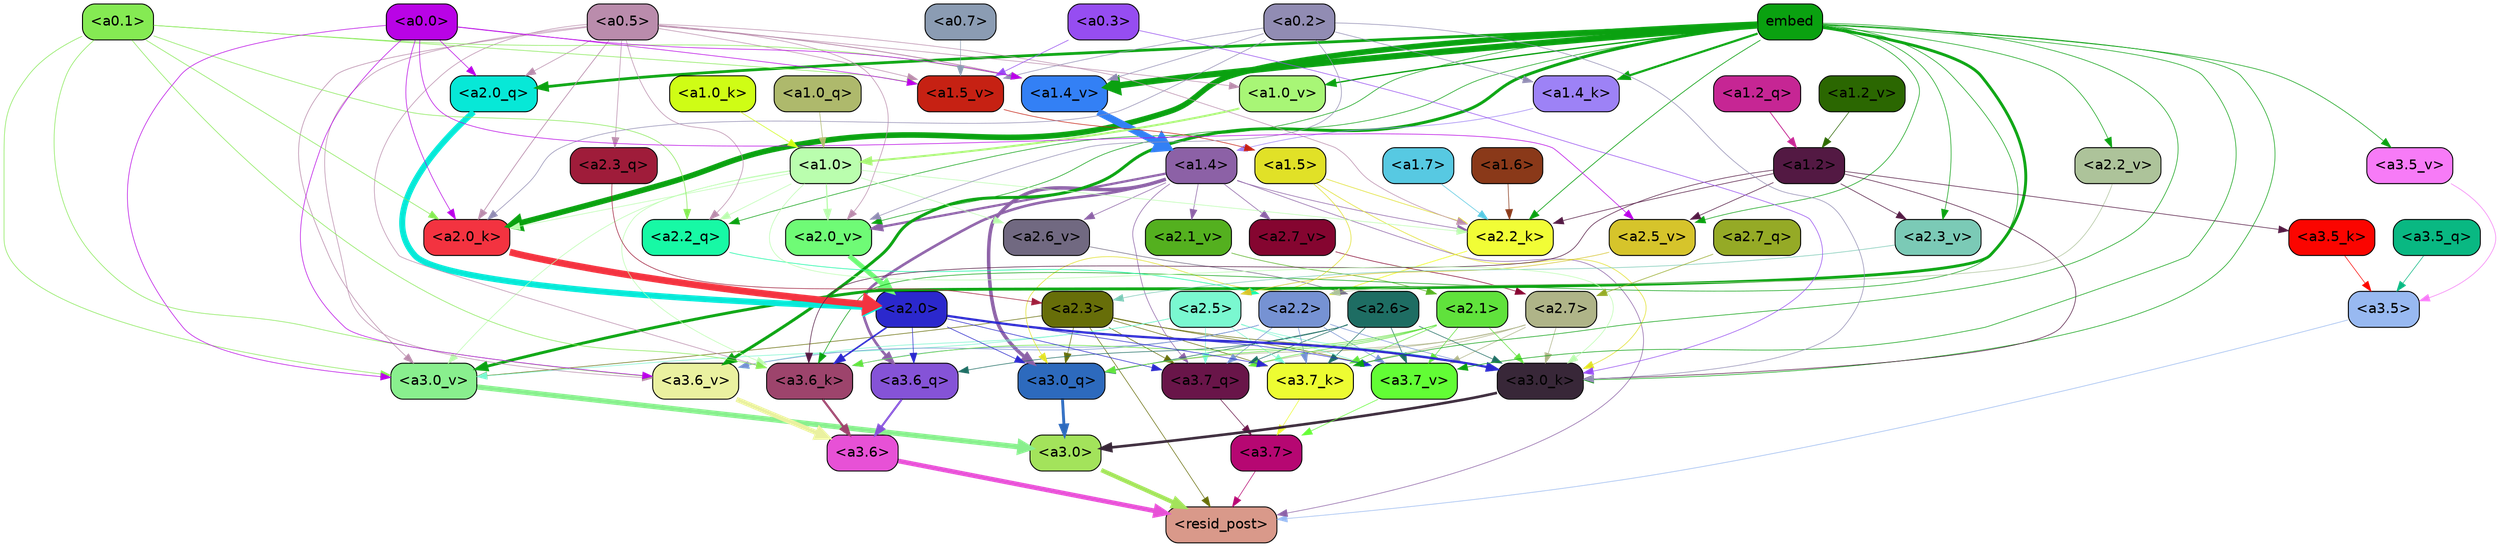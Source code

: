 strict digraph "" {
	graph [bgcolor=transparent,
		layout=dot,
		overlap=false,
		splines=true
	];
	"<a3.7>"	[color=black,
		fillcolor="#b60772",
		fontname=Helvetica,
		shape=box,
		style="filled, rounded"];
	"<resid_post>"	[color=black,
		fillcolor="#d9998a",
		fontname=Helvetica,
		shape=box,
		style="filled, rounded"];
	"<a3.7>" -> "<resid_post>"	[color="#b60772",
		penwidth=0.6];
	"<a3.6>"	[color=black,
		fillcolor="#e751d6",
		fontname=Helvetica,
		shape=box,
		style="filled, rounded"];
	"<a3.6>" -> "<resid_post>"	[color="#e751d6",
		penwidth=4.6696330308914185];
	"<a3.5>"	[color=black,
		fillcolor="#98b9f1",
		fontname=Helvetica,
		shape=box,
		style="filled, rounded"];
	"<a3.5>" -> "<resid_post>"	[color="#98b9f1",
		penwidth=0.6];
	"<a3.0>"	[color=black,
		fillcolor="#a3e35b",
		fontname=Helvetica,
		shape=box,
		style="filled, rounded"];
	"<a3.0>" -> "<resid_post>"	[color="#a3e35b",
		penwidth=4.282557368278503];
	"<a2.3>"	[color=black,
		fillcolor="#676e09",
		fontname=Helvetica,
		shape=box,
		style="filled, rounded"];
	"<a2.3>" -> "<resid_post>"	[color="#676e09",
		penwidth=0.6];
	"<a3.7_q>"	[color=black,
		fillcolor="#691549",
		fontname=Helvetica,
		shape=box,
		style="filled, rounded"];
	"<a2.3>" -> "<a3.7_q>"	[color="#676e09",
		penwidth=0.6];
	"<a3.0_q>"	[color=black,
		fillcolor="#2d6abd",
		fontname=Helvetica,
		shape=box,
		style="filled, rounded"];
	"<a2.3>" -> "<a3.0_q>"	[color="#676e09",
		penwidth=0.6];
	"<a3.7_k>"	[color=black,
		fillcolor="#edfc32",
		fontname=Helvetica,
		shape=box,
		style="filled, rounded"];
	"<a2.3>" -> "<a3.7_k>"	[color="#676e09",
		penwidth=0.6];
	"<a3.0_k>"	[color=black,
		fillcolor="#382738",
		fontname=Helvetica,
		shape=box,
		style="filled, rounded"];
	"<a2.3>" -> "<a3.0_k>"	[color="#676e09",
		penwidth=0.6];
	"<a3.7_v>"	[color=black,
		fillcolor="#62fd35",
		fontname=Helvetica,
		shape=box,
		style="filled, rounded"];
	"<a2.3>" -> "<a3.7_v>"	[color="#676e09",
		penwidth=0.6];
	"<a3.0_v>"	[color=black,
		fillcolor="#89ef8e",
		fontname=Helvetica,
		shape=box,
		style="filled, rounded"];
	"<a2.3>" -> "<a3.0_v>"	[color="#676e09",
		penwidth=0.6];
	"<a1.4>"	[color=black,
		fillcolor="#8c61a6",
		fontname=Helvetica,
		shape=box,
		style="filled, rounded"];
	"<a1.4>" -> "<resid_post>"	[color="#8c61a6",
		penwidth=0.6];
	"<a1.4>" -> "<a3.7_q>"	[color="#8c61a6",
		penwidth=0.6];
	"<a3.6_q>"	[color=black,
		fillcolor="#8553d7",
		fontname=Helvetica,
		shape=box,
		style="filled, rounded"];
	"<a1.4>" -> "<a3.6_q>"	[color="#8c61a6",
		penwidth=2.6073555648326874];
	"<a1.4>" -> "<a3.0_q>"	[color="#8c61a6",
		penwidth=3.4971605762839317];
	"<a2.2_k>"	[color=black,
		fillcolor="#f1fd36",
		fontname=Helvetica,
		shape=box,
		style="filled, rounded"];
	"<a1.4>" -> "<a2.2_k>"	[color="#8c61a6",
		penwidth=0.6];
	"<a2.7_v>"	[color=black,
		fillcolor="#850530",
		fontname=Helvetica,
		shape=box,
		style="filled, rounded"];
	"<a1.4>" -> "<a2.7_v>"	[color="#8c61a6",
		penwidth=0.6];
	"<a2.6_v>"	[color=black,
		fillcolor="#716981",
		fontname=Helvetica,
		shape=box,
		style="filled, rounded"];
	"<a1.4>" -> "<a2.6_v>"	[color="#8c61a6",
		penwidth=0.6];
	"<a2.1_v>"	[color=black,
		fillcolor="#54b01f",
		fontname=Helvetica,
		shape=box,
		style="filled, rounded"];
	"<a1.4>" -> "<a2.1_v>"	[color="#8c61a6",
		penwidth=0.6];
	"<a2.0_v>"	[color=black,
		fillcolor="#6ffb76",
		fontname=Helvetica,
		shape=box,
		style="filled, rounded"];
	"<a1.4>" -> "<a2.0_v>"	[color="#8c61a6",
		penwidth=2.268670678138733];
	"<a3.7_q>" -> "<a3.7>"	[color="#691549",
		penwidth=0.6];
	"<a3.6_q>" -> "<a3.6>"	[color="#8553d7",
		penwidth=2.03758105635643];
	"<a3.5_q>"	[color=black,
		fillcolor="#09b882",
		fontname=Helvetica,
		shape=box,
		style="filled, rounded"];
	"<a3.5_q>" -> "<a3.5>"	[color="#09b882",
		penwidth=0.6];
	"<a3.0_q>" -> "<a3.0>"	[color="#2d6abd",
		penwidth=2.8638100624084473];
	"<a3.7_k>" -> "<a3.7>"	[color="#edfc32",
		penwidth=0.6];
	"<a3.6_k>"	[color=black,
		fillcolor="#9d446c",
		fontname=Helvetica,
		shape=box,
		style="filled, rounded"];
	"<a3.6_k>" -> "<a3.6>"	[color="#9d446c",
		penwidth=2.174198240041733];
	"<a3.5_k>"	[color=black,
		fillcolor="#fb0500",
		fontname=Helvetica,
		shape=box,
		style="filled, rounded"];
	"<a3.5_k>" -> "<a3.5>"	[color="#fb0500",
		penwidth=0.6];
	"<a3.0_k>" -> "<a3.0>"	[color="#382738",
		penwidth=2.6274144649505615];
	"<a3.7_v>" -> "<a3.7>"	[color="#62fd35",
		penwidth=0.6];
	"<a3.6_v>"	[color=black,
		fillcolor="#eaf1a0",
		fontname=Helvetica,
		shape=box,
		style="filled, rounded"];
	"<a3.6_v>" -> "<a3.6>"	[color="#eaf1a0",
		penwidth=5.002329230308533];
	"<a3.5_v>"	[color=black,
		fillcolor="#f77bf7",
		fontname=Helvetica,
		shape=box,
		style="filled, rounded"];
	"<a3.5_v>" -> "<a3.5>"	[color="#f77bf7",
		penwidth=0.6];
	"<a3.0_v>" -> "<a3.0>"	[color="#89ef8e",
		penwidth=5.188832879066467];
	"<a2.7>"	[color=black,
		fillcolor="#afb488",
		fontname=Helvetica,
		shape=box,
		style="filled, rounded"];
	"<a2.7>" -> "<a3.7_q>"	[color="#afb488",
		penwidth=0.6];
	"<a2.7>" -> "<a3.0_q>"	[color="#afb488",
		penwidth=0.6];
	"<a2.7>" -> "<a3.7_k>"	[color="#afb488",
		penwidth=0.6];
	"<a2.7>" -> "<a3.0_k>"	[color="#afb488",
		penwidth=0.6];
	"<a2.7>" -> "<a3.7_v>"	[color="#afb488",
		penwidth=0.6];
	"<a2.6>"	[color=black,
		fillcolor="#1e6d63",
		fontname=Helvetica,
		shape=box,
		style="filled, rounded"];
	"<a2.6>" -> "<a3.7_q>"	[color="#1e6d63",
		penwidth=0.6];
	"<a2.6>" -> "<a3.6_q>"	[color="#1e6d63",
		penwidth=0.6];
	"<a2.6>" -> "<a3.0_q>"	[color="#1e6d63",
		penwidth=0.6];
	"<a2.6>" -> "<a3.7_k>"	[color="#1e6d63",
		penwidth=0.6];
	"<a2.6>" -> "<a3.0_k>"	[color="#1e6d63",
		penwidth=0.6];
	"<a2.6>" -> "<a3.7_v>"	[color="#1e6d63",
		penwidth=0.6];
	"<a2.5>"	[color=black,
		fillcolor="#7af8d0",
		fontname=Helvetica,
		shape=box,
		style="filled, rounded"];
	"<a2.5>" -> "<a3.7_q>"	[color="#7af8d0",
		penwidth=0.6];
	"<a2.5>" -> "<a3.7_k>"	[color="#7af8d0",
		penwidth=0.6];
	"<a2.5>" -> "<a3.0_k>"	[color="#7af8d0",
		penwidth=0.6];
	"<a2.5>" -> "<a3.7_v>"	[color="#7af8d0",
		penwidth=0.6];
	"<a2.5>" -> "<a3.6_v>"	[color="#7af8d0",
		penwidth=0.6];
	"<a2.5>" -> "<a3.0_v>"	[color="#7af8d0",
		penwidth=0.6];
	"<a2.2>"	[color=black,
		fillcolor="#7692d3",
		fontname=Helvetica,
		shape=box,
		style="filled, rounded"];
	"<a2.2>" -> "<a3.7_q>"	[color="#7692d3",
		penwidth=0.6];
	"<a2.2>" -> "<a3.7_k>"	[color="#7692d3",
		penwidth=0.6];
	"<a2.2>" -> "<a3.6_k>"	[color="#7692d3",
		penwidth=0.6];
	"<a2.2>" -> "<a3.0_k>"	[color="#7692d3",
		penwidth=0.6];
	"<a2.2>" -> "<a3.7_v>"	[color="#7692d3",
		penwidth=0.6];
	"<a2.2>" -> "<a3.6_v>"	[color="#7692d3",
		penwidth=0.6];
	"<a2.1>"	[color=black,
		fillcolor="#60e23c",
		fontname=Helvetica,
		shape=box,
		style="filled, rounded"];
	"<a2.1>" -> "<a3.7_q>"	[color="#60e23c",
		penwidth=0.6];
	"<a2.1>" -> "<a3.0_q>"	[color="#60e23c",
		penwidth=0.6];
	"<a2.1>" -> "<a3.7_k>"	[color="#60e23c",
		penwidth=0.6];
	"<a2.1>" -> "<a3.6_k>"	[color="#60e23c",
		penwidth=0.6];
	"<a2.1>" -> "<a3.0_k>"	[color="#60e23c",
		penwidth=0.6];
	"<a2.1>" -> "<a3.7_v>"	[color="#60e23c",
		penwidth=0.6];
	"<a2.0>"	[color=black,
		fillcolor="#2b28cd",
		fontname=Helvetica,
		shape=box,
		style="filled, rounded"];
	"<a2.0>" -> "<a3.7_q>"	[color="#2b28cd",
		penwidth=0.6];
	"<a2.0>" -> "<a3.6_q>"	[color="#2b28cd",
		penwidth=0.6];
	"<a2.0>" -> "<a3.0_q>"	[color="#2b28cd",
		penwidth=0.6];
	"<a2.0>" -> "<a3.7_k>"	[color="#2b28cd",
		penwidth=0.6];
	"<a2.0>" -> "<a3.6_k>"	[color="#2b28cd",
		penwidth=1.5568191409111023];
	"<a2.0>" -> "<a3.0_k>"	[color="#2b28cd",
		penwidth=2.270527422428131];
	"<a2.0>" -> "<a3.7_v>"	[color="#2b28cd",
		penwidth=0.6];
	"<a1.5>"	[color=black,
		fillcolor="#e1e127",
		fontname=Helvetica,
		shape=box,
		style="filled, rounded"];
	"<a1.5>" -> "<a3.0_q>"	[color="#e1e127",
		penwidth=0.6];
	"<a1.5>" -> "<a3.0_k>"	[color="#e1e127",
		penwidth=0.6];
	"<a1.5>" -> "<a2.2_k>"	[color="#e1e127",
		penwidth=0.6];
	embed	[color=black,
		fillcolor="#0aa110",
		fontname=Helvetica,
		shape=box,
		style="filled, rounded"];
	embed -> "<a3.7_k>"	[color="#0aa110",
		penwidth=0.6];
	embed -> "<a3.6_k>"	[color="#0aa110",
		penwidth=0.6];
	embed -> "<a3.0_k>"	[color="#0aa110",
		penwidth=0.6];
	embed -> "<a3.7_v>"	[color="#0aa110",
		penwidth=0.6];
	embed -> "<a3.6_v>"	[color="#0aa110",
		penwidth=2.9588699340820312];
	embed -> "<a3.5_v>"	[color="#0aa110",
		penwidth=0.6];
	embed -> "<a3.0_v>"	[color="#0aa110",
		penwidth=2.8686431646347046];
	"<a2.2_q>"	[color=black,
		fillcolor="#17f9a5",
		fontname=Helvetica,
		shape=box,
		style="filled, rounded"];
	embed -> "<a2.2_q>"	[color="#0aa110",
		penwidth=0.6];
	"<a2.0_q>"	[color=black,
		fillcolor="#07e8d7",
		fontname=Helvetica,
		shape=box,
		style="filled, rounded"];
	embed -> "<a2.0_q>"	[color="#0aa110",
		penwidth=2.7617180347442627];
	embed -> "<a2.2_k>"	[color="#0aa110",
		penwidth=0.67606520652771];
	"<a2.0_k>"	[color=black,
		fillcolor="#f33340",
		fontname=Helvetica,
		shape=box,
		style="filled, rounded"];
	embed -> "<a2.0_k>"	[color="#0aa110",
		penwidth=5.615107178688049];
	"<a2.5_v>"	[color=black,
		fillcolor="#d6c42b",
		fontname=Helvetica,
		shape=box,
		style="filled, rounded"];
	embed -> "<a2.5_v>"	[color="#0aa110",
		penwidth=0.6];
	"<a2.3_v>"	[color=black,
		fillcolor="#7bcab6",
		fontname=Helvetica,
		shape=box,
		style="filled, rounded"];
	embed -> "<a2.3_v>"	[color="#0aa110",
		penwidth=0.6];
	"<a2.2_v>"	[color=black,
		fillcolor="#adc39a",
		fontname=Helvetica,
		shape=box,
		style="filled, rounded"];
	embed -> "<a2.2_v>"	[color="#0aa110",
		penwidth=0.6];
	embed -> "<a2.0_v>"	[color="#0aa110",
		penwidth=0.6];
	"<a1.4_k>"	[color=black,
		fillcolor="#9d82f6",
		fontname=Helvetica,
		shape=box,
		style="filled, rounded"];
	embed -> "<a1.4_k>"	[color="#0aa110",
		penwidth=2.1468217372894287];
	"<a1.4_v>"	[color=black,
		fillcolor="#3380f5",
		fontname=Helvetica,
		shape=box,
		style="filled, rounded"];
	embed -> "<a1.4_v>"	[color="#0aa110",
		penwidth=6.189999580383301];
	"<a1.0_v>"	[color=black,
		fillcolor="#a8f676",
		fontname=Helvetica,
		shape=box,
		style="filled, rounded"];
	embed -> "<a1.0_v>"	[color="#0aa110",
		penwidth=1.3123979568481445];
	"<a1.2>"	[color=black,
		fillcolor="#531943",
		fontname=Helvetica,
		shape=box,
		style="filled, rounded"];
	"<a1.2>" -> "<a3.6_k>"	[color="#531943",
		penwidth=0.6];
	"<a1.2>" -> "<a3.5_k>"	[color="#531943",
		penwidth=0.6];
	"<a1.2>" -> "<a3.0_k>"	[color="#531943",
		penwidth=0.6];
	"<a1.2>" -> "<a2.2_k>"	[color="#531943",
		penwidth=0.6];
	"<a1.2>" -> "<a2.5_v>"	[color="#531943",
		penwidth=0.6];
	"<a1.2>" -> "<a2.3_v>"	[color="#531943",
		penwidth=0.6];
	"<a1.0>"	[color=black,
		fillcolor="#bafeae",
		fontname=Helvetica,
		shape=box,
		style="filled, rounded"];
	"<a1.0>" -> "<a3.6_k>"	[color="#bafeae",
		penwidth=0.6];
	"<a1.0>" -> "<a3.0_k>"	[color="#bafeae",
		penwidth=0.6];
	"<a1.0>" -> "<a3.0_v>"	[color="#bafeae",
		penwidth=0.6];
	"<a1.0>" -> "<a2.2_q>"	[color="#bafeae",
		penwidth=0.6];
	"<a1.0>" -> "<a2.2_k>"	[color="#bafeae",
		penwidth=0.6];
	"<a1.0>" -> "<a2.0_k>"	[color="#bafeae",
		penwidth=0.6];
	"<a1.0>" -> "<a2.6_v>"	[color="#bafeae",
		penwidth=0.6];
	"<a1.0>" -> "<a2.0_v>"	[color="#bafeae",
		penwidth=1.27996826171875];
	"<a0.5>"	[color=black,
		fillcolor="#ba8cac",
		fontname=Helvetica,
		shape=box,
		style="filled, rounded"];
	"<a0.5>" -> "<a3.6_k>"	[color="#ba8cac",
		penwidth=0.6];
	"<a0.5>" -> "<a3.6_v>"	[color="#ba8cac",
		penwidth=0.6];
	"<a0.5>" -> "<a3.0_v>"	[color="#ba8cac",
		penwidth=0.6421224474906921];
	"<a2.3_q>"	[color=black,
		fillcolor="#9f1c3a",
		fontname=Helvetica,
		shape=box,
		style="filled, rounded"];
	"<a0.5>" -> "<a2.3_q>"	[color="#ba8cac",
		penwidth=0.6];
	"<a0.5>" -> "<a2.2_q>"	[color="#ba8cac",
		penwidth=0.6];
	"<a0.5>" -> "<a2.0_q>"	[color="#ba8cac",
		penwidth=0.6];
	"<a0.5>" -> "<a2.2_k>"	[color="#ba8cac",
		penwidth=0.6];
	"<a0.5>" -> "<a2.0_k>"	[color="#ba8cac",
		penwidth=0.7151575088500977];
	"<a0.5>" -> "<a2.0_v>"	[color="#ba8cac",
		penwidth=0.6];
	"<a1.5_v>"	[color=black,
		fillcolor="#c62113",
		fontname=Helvetica,
		shape=box,
		style="filled, rounded"];
	"<a0.5>" -> "<a1.5_v>"	[color="#ba8cac",
		penwidth=0.6];
	"<a0.5>" -> "<a1.4_v>"	[color="#ba8cac",
		penwidth=0.8927993774414062];
	"<a0.5>" -> "<a1.0_v>"	[color="#ba8cac",
		penwidth=0.6];
	"<a0.1>"	[color=black,
		fillcolor="#85ea53",
		fontname=Helvetica,
		shape=box,
		style="filled, rounded"];
	"<a0.1>" -> "<a3.6_k>"	[color="#85ea53",
		penwidth=0.6];
	"<a0.1>" -> "<a3.6_v>"	[color="#85ea53",
		penwidth=0.6];
	"<a0.1>" -> "<a3.0_v>"	[color="#85ea53",
		penwidth=0.6];
	"<a0.1>" -> "<a2.2_q>"	[color="#85ea53",
		penwidth=0.6];
	"<a0.1>" -> "<a2.0_k>"	[color="#85ea53",
		penwidth=0.6];
	"<a0.1>" -> "<a1.5_v>"	[color="#85ea53",
		penwidth=0.6];
	"<a0.1>" -> "<a1.4_v>"	[color="#85ea53",
		penwidth=0.6];
	"<a0.3>"	[color=black,
		fillcolor="#964df1",
		fontname=Helvetica,
		shape=box,
		style="filled, rounded"];
	"<a0.3>" -> "<a3.0_k>"	[color="#964df1",
		penwidth=0.6];
	"<a0.3>" -> "<a1.5_v>"	[color="#964df1",
		penwidth=0.6];
	"<a0.2>"	[color=black,
		fillcolor="#918cb3",
		fontname=Helvetica,
		shape=box,
		style="filled, rounded"];
	"<a0.2>" -> "<a3.0_k>"	[color="#918cb3",
		penwidth=0.6];
	"<a0.2>" -> "<a2.0_k>"	[color="#918cb3",
		penwidth=0.6];
	"<a0.2>" -> "<a2.0_v>"	[color="#918cb3",
		penwidth=0.6];
	"<a0.2>" -> "<a1.4_k>"	[color="#918cb3",
		penwidth=0.6];
	"<a0.2>" -> "<a1.5_v>"	[color="#918cb3",
		penwidth=0.6];
	"<a0.2>" -> "<a1.4_v>"	[color="#918cb3",
		penwidth=0.6];
	"<a0.0>"	[color=black,
		fillcolor="#b903e6",
		fontname=Helvetica,
		shape=box,
		style="filled, rounded"];
	"<a0.0>" -> "<a3.6_v>"	[color="#b903e6",
		penwidth=0.6];
	"<a0.0>" -> "<a3.0_v>"	[color="#b903e6",
		penwidth=0.6];
	"<a0.0>" -> "<a2.0_q>"	[color="#b903e6",
		penwidth=0.6];
	"<a0.0>" -> "<a2.0_k>"	[color="#b903e6",
		penwidth=0.6];
	"<a0.0>" -> "<a2.5_v>"	[color="#b903e6",
		penwidth=0.6];
	"<a0.0>" -> "<a1.5_v>"	[color="#b903e6",
		penwidth=0.6];
	"<a0.0>" -> "<a1.4_v>"	[color="#b903e6",
		penwidth=0.6];
	"<a2.7_q>"	[color=black,
		fillcolor="#95aa26",
		fontname=Helvetica,
		shape=box,
		style="filled, rounded"];
	"<a2.7_q>" -> "<a2.7>"	[color="#95aa26",
		penwidth=0.6];
	"<a2.3_q>" -> "<a2.3>"	[color="#9f1c3a",
		penwidth=0.6];
	"<a2.2_q>" -> "<a2.2>"	[color="#17f9a5",
		penwidth=0.6340763568878174];
	"<a2.0_q>" -> "<a2.0>"	[color="#07e8d7",
		penwidth=6.0160088539123535];
	"<a2.2_k>" -> "<a2.2>"	[color="#f1fd36",
		penwidth=0.7764816284179688];
	"<a2.0_k>" -> "<a2.0>"	[color="#f33340",
		penwidth=6.773025274276733];
	"<a2.7_v>" -> "<a2.7>"	[color="#850530",
		penwidth=0.6];
	"<a2.6_v>" -> "<a2.6>"	[color="#716981",
		penwidth=0.6];
	"<a2.5_v>" -> "<a2.5>"	[color="#d6c42b",
		penwidth=0.6];
	"<a2.3_v>" -> "<a2.3>"	[color="#7bcab6",
		penwidth=0.6];
	"<a2.2_v>" -> "<a2.2>"	[color="#adc39a",
		penwidth=0.6];
	"<a2.1_v>" -> "<a2.1>"	[color="#54b01f",
		penwidth=0.6];
	"<a2.0_v>" -> "<a2.0>"	[color="#6ffb76",
		penwidth=4.906715989112854];
	"<a1.7>"	[color=black,
		fillcolor="#57c9e2",
		fontname=Helvetica,
		shape=box,
		style="filled, rounded"];
	"<a1.7>" -> "<a2.2_k>"	[color="#57c9e2",
		penwidth=0.6];
	"<a1.6>"	[color=black,
		fillcolor="#8a3919",
		fontname=Helvetica,
		shape=box,
		style="filled, rounded"];
	"<a1.6>" -> "<a2.2_k>"	[color="#8a3919",
		penwidth=0.6];
	"<a1.2_q>"	[color=black,
		fillcolor="#c62694",
		fontname=Helvetica,
		shape=box,
		style="filled, rounded"];
	"<a1.2_q>" -> "<a1.2>"	[color="#c62694",
		penwidth=0.836545467376709];
	"<a1.0_q>"	[color=black,
		fillcolor="#aeb96c",
		fontname=Helvetica,
		shape=box,
		style="filled, rounded"];
	"<a1.0_q>" -> "<a1.0>"	[color="#aeb96c",
		penwidth=0.6];
	"<a1.4_k>" -> "<a1.4>"	[color="#9d82f6",
		penwidth=0.6];
	"<a1.0_k>"	[color=black,
		fillcolor="#cffd15",
		fontname=Helvetica,
		shape=box,
		style="filled, rounded"];
	"<a1.0_k>" -> "<a1.0>"	[color="#cffd15",
		penwidth=0.6];
	"<a1.5_v>" -> "<a1.5>"	[color="#c62113",
		penwidth=0.6];
	"<a1.4_v>" -> "<a1.4>"	[color="#3380f5",
		penwidth=7.093163728713989];
	"<a1.2_v>"	[color=black,
		fillcolor="#2b6701",
		fontname=Helvetica,
		shape=box,
		style="filled, rounded"];
	"<a1.2_v>" -> "<a1.2>"	[color="#2b6701",
		penwidth=0.6];
	"<a1.0_v>" -> "<a1.0>"	[color="#a8f676",
		penwidth=1.9666723012924194];
	"<a0.7>"	[color=black,
		fillcolor="#8b9cb3",
		fontname=Helvetica,
		shape=box,
		style="filled, rounded"];
	"<a0.7>" -> "<a1.5_v>"	[color="#8b9cb3",
		penwidth=0.6];
}
